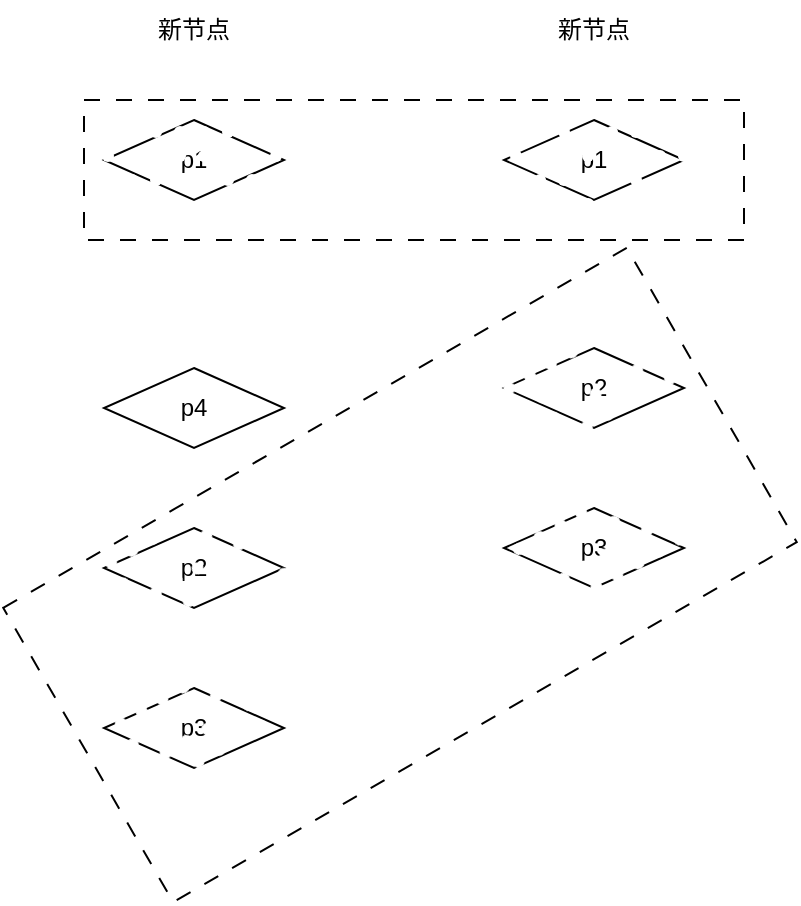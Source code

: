 <mxfile>
    <diagram id="a5qFpmIPfc33E41wW6Xs" name="第 1 页">
        <mxGraphModel dx="699" dy="680" grid="1" gridSize="10" guides="1" tooltips="1" connect="1" arrows="1" fold="1" page="1" pageScale="1" pageWidth="827" pageHeight="1169" math="0" shadow="0">
            <root>
                <mxCell id="0"/>
                <mxCell id="1" parent="0"/>
                <mxCell id="2" value="p1" style="rhombus;whiteSpace=wrap;html=1;" vertex="1" parent="1">
                    <mxGeometry x="150" y="80" width="90" height="40" as="geometry"/>
                </mxCell>
                <mxCell id="3" value="p4" style="rhombus;whiteSpace=wrap;html=1;" vertex="1" parent="1">
                    <mxGeometry x="150" y="204" width="90" height="40" as="geometry"/>
                </mxCell>
                <mxCell id="4" value="p2" style="rhombus;whiteSpace=wrap;html=1;" vertex="1" parent="1">
                    <mxGeometry x="150" y="284" width="90" height="40" as="geometry"/>
                </mxCell>
                <mxCell id="5" value="p3" style="rhombus;whiteSpace=wrap;html=1;" vertex="1" parent="1">
                    <mxGeometry x="150" y="364" width="90" height="40" as="geometry"/>
                </mxCell>
                <mxCell id="6" value="新节点" style="text;html=1;strokeColor=none;fillColor=none;align=center;verticalAlign=middle;whiteSpace=wrap;rounded=0;" vertex="1" parent="1">
                    <mxGeometry x="165" y="20" width="60" height="30" as="geometry"/>
                </mxCell>
                <mxCell id="7" value="p1" style="rhombus;whiteSpace=wrap;html=1;" vertex="1" parent="1">
                    <mxGeometry x="350" y="80" width="90" height="40" as="geometry"/>
                </mxCell>
                <mxCell id="9" value="p2" style="rhombus;whiteSpace=wrap;html=1;" vertex="1" parent="1">
                    <mxGeometry x="350" y="194" width="90" height="40" as="geometry"/>
                </mxCell>
                <mxCell id="10" value="p3" style="rhombus;whiteSpace=wrap;html=1;" vertex="1" parent="1">
                    <mxGeometry x="350" y="274" width="90" height="40" as="geometry"/>
                </mxCell>
                <mxCell id="11" value="新节点" style="text;html=1;strokeColor=none;fillColor=none;align=center;verticalAlign=middle;whiteSpace=wrap;rounded=0;" vertex="1" parent="1">
                    <mxGeometry x="365" y="20" width="60" height="30" as="geometry"/>
                </mxCell>
                <mxCell id="14" value="" style="rounded=0;whiteSpace=wrap;html=1;fillStyle=dots;dashed=1;dashPattern=8 8;" vertex="1" parent="1">
                    <mxGeometry x="140" y="70" width="330" height="70" as="geometry"/>
                </mxCell>
                <mxCell id="15" value="" style="rounded=0;whiteSpace=wrap;html=1;fillStyle=dots;dashed=1;dashPattern=8 8;rotation=-30;" vertex="1" parent="1">
                    <mxGeometry x="117.99" y="222.5" width="360" height="170" as="geometry"/>
                </mxCell>
            </root>
        </mxGraphModel>
    </diagram>
</mxfile>
